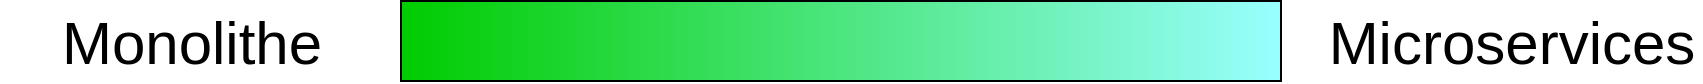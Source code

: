 <mxfile version="12.2.7" type="device" pages="1"><diagram id="DcElnefQOj1u9Bqqr-QS" name="Page-1"><mxGraphModel dx="2377" dy="1438" grid="0" gridSize="10" guides="1" tooltips="1" connect="1" arrows="1" fold="1" page="1" pageScale="1" pageWidth="100" pageHeight="100" background="none" math="0" shadow="0"><root><mxCell id="0"/><mxCell id="1" parent="0"/><mxCell id="t8y2zO8N8ajTuwdYJoHY-2" value="" style="rounded=0;whiteSpace=wrap;html=1;gradientColor=#00CC00;gradientDirection=west;fillColor=#99FFFF;" vertex="1" parent="1"><mxGeometry x="224.5" y="28.5" width="440" height="40" as="geometry"/></mxCell><mxCell id="t8y2zO8N8ajTuwdYJoHY-3" value="&lt;font style=&quot;font-size: 30px&quot;&gt;Monolithe&lt;/font&gt;" style="text;html=1;strokeColor=none;fillColor=none;align=center;verticalAlign=middle;whiteSpace=wrap;rounded=0;" vertex="1" parent="1"><mxGeometry x="24.5" y="38.5" width="190" height="20" as="geometry"/></mxCell><mxCell id="t8y2zO8N8ajTuwdYJoHY-4" value="&lt;font style=&quot;font-size: 30px&quot;&gt;Microservices&lt;/font&gt;" style="text;html=1;strokeColor=none;fillColor=none;align=center;verticalAlign=middle;whiteSpace=wrap;rounded=0;" vertex="1" parent="1"><mxGeometry x="684.5" y="38.5" width="190" height="20" as="geometry"/></mxCell></root></mxGraphModel></diagram></mxfile>